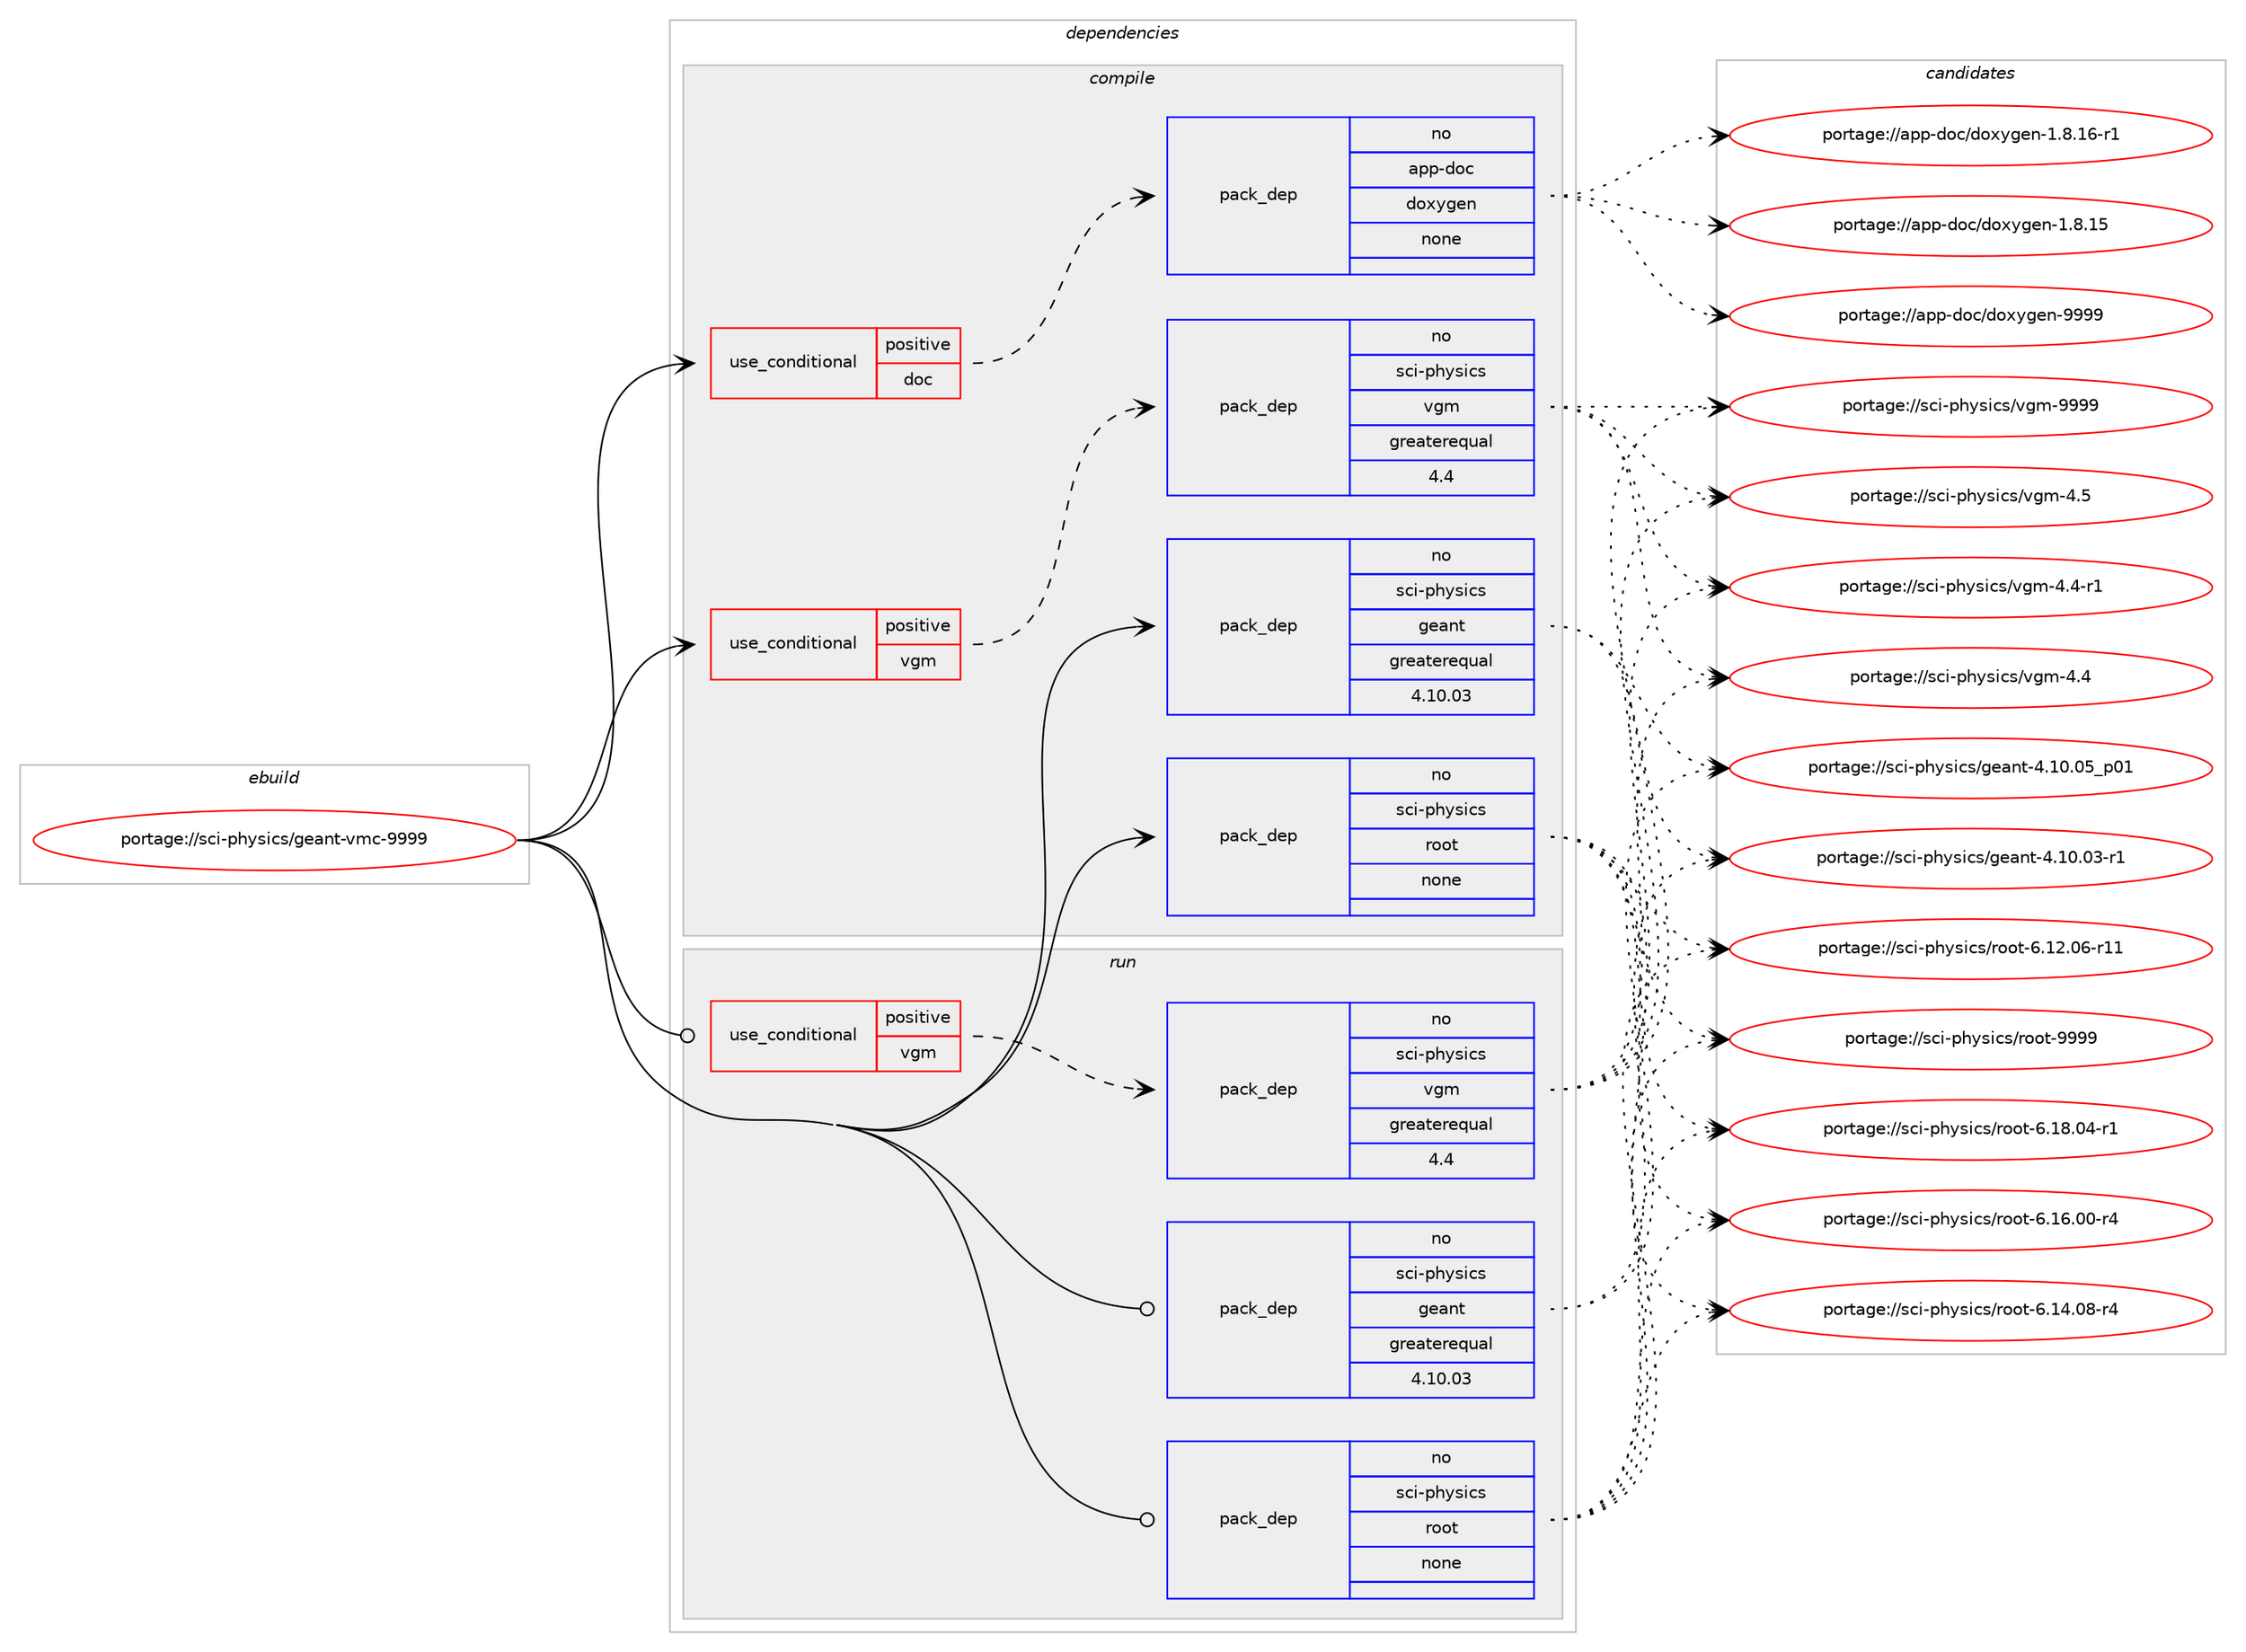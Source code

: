 digraph prolog {

# *************
# Graph options
# *************

newrank=true;
concentrate=true;
compound=true;
graph [rankdir=LR,fontname=Helvetica,fontsize=10,ranksep=1.5];#, ranksep=2.5, nodesep=0.2];
edge  [arrowhead=vee];
node  [fontname=Helvetica,fontsize=10];

# **********
# The ebuild
# **********

subgraph cluster_leftcol {
color=gray;
rank=same;
label=<<i>ebuild</i>>;
id [label="portage://sci-physics/geant-vmc-9999", color=red, width=4, href="../sci-physics/geant-vmc-9999.svg"];
}

# ****************
# The dependencies
# ****************

subgraph cluster_midcol {
color=gray;
label=<<i>dependencies</i>>;
subgraph cluster_compile {
fillcolor="#eeeeee";
style=filled;
label=<<i>compile</i>>;
subgraph cond16463 {
dependency83744 [label=<<TABLE BORDER="0" CELLBORDER="1" CELLSPACING="0" CELLPADDING="4"><TR><TD ROWSPAN="3" CELLPADDING="10">use_conditional</TD></TR><TR><TD>positive</TD></TR><TR><TD>doc</TD></TR></TABLE>>, shape=none, color=red];
subgraph pack65849 {
dependency83745 [label=<<TABLE BORDER="0" CELLBORDER="1" CELLSPACING="0" CELLPADDING="4" WIDTH="220"><TR><TD ROWSPAN="6" CELLPADDING="30">pack_dep</TD></TR><TR><TD WIDTH="110">no</TD></TR><TR><TD>app-doc</TD></TR><TR><TD>doxygen</TD></TR><TR><TD>none</TD></TR><TR><TD></TD></TR></TABLE>>, shape=none, color=blue];
}
dependency83744:e -> dependency83745:w [weight=20,style="dashed",arrowhead="vee"];
}
id:e -> dependency83744:w [weight=20,style="solid",arrowhead="vee"];
subgraph cond16464 {
dependency83746 [label=<<TABLE BORDER="0" CELLBORDER="1" CELLSPACING="0" CELLPADDING="4"><TR><TD ROWSPAN="3" CELLPADDING="10">use_conditional</TD></TR><TR><TD>positive</TD></TR><TR><TD>vgm</TD></TR></TABLE>>, shape=none, color=red];
subgraph pack65850 {
dependency83747 [label=<<TABLE BORDER="0" CELLBORDER="1" CELLSPACING="0" CELLPADDING="4" WIDTH="220"><TR><TD ROWSPAN="6" CELLPADDING="30">pack_dep</TD></TR><TR><TD WIDTH="110">no</TD></TR><TR><TD>sci-physics</TD></TR><TR><TD>vgm</TD></TR><TR><TD>greaterequal</TD></TR><TR><TD>4.4</TD></TR></TABLE>>, shape=none, color=blue];
}
dependency83746:e -> dependency83747:w [weight=20,style="dashed",arrowhead="vee"];
}
id:e -> dependency83746:w [weight=20,style="solid",arrowhead="vee"];
subgraph pack65851 {
dependency83748 [label=<<TABLE BORDER="0" CELLBORDER="1" CELLSPACING="0" CELLPADDING="4" WIDTH="220"><TR><TD ROWSPAN="6" CELLPADDING="30">pack_dep</TD></TR><TR><TD WIDTH="110">no</TD></TR><TR><TD>sci-physics</TD></TR><TR><TD>geant</TD></TR><TR><TD>greaterequal</TD></TR><TR><TD>4.10.03</TD></TR></TABLE>>, shape=none, color=blue];
}
id:e -> dependency83748:w [weight=20,style="solid",arrowhead="vee"];
subgraph pack65852 {
dependency83749 [label=<<TABLE BORDER="0" CELLBORDER="1" CELLSPACING="0" CELLPADDING="4" WIDTH="220"><TR><TD ROWSPAN="6" CELLPADDING="30">pack_dep</TD></TR><TR><TD WIDTH="110">no</TD></TR><TR><TD>sci-physics</TD></TR><TR><TD>root</TD></TR><TR><TD>none</TD></TR><TR><TD></TD></TR></TABLE>>, shape=none, color=blue];
}
id:e -> dependency83749:w [weight=20,style="solid",arrowhead="vee"];
}
subgraph cluster_compileandrun {
fillcolor="#eeeeee";
style=filled;
label=<<i>compile and run</i>>;
}
subgraph cluster_run {
fillcolor="#eeeeee";
style=filled;
label=<<i>run</i>>;
subgraph cond16465 {
dependency83750 [label=<<TABLE BORDER="0" CELLBORDER="1" CELLSPACING="0" CELLPADDING="4"><TR><TD ROWSPAN="3" CELLPADDING="10">use_conditional</TD></TR><TR><TD>positive</TD></TR><TR><TD>vgm</TD></TR></TABLE>>, shape=none, color=red];
subgraph pack65853 {
dependency83751 [label=<<TABLE BORDER="0" CELLBORDER="1" CELLSPACING="0" CELLPADDING="4" WIDTH="220"><TR><TD ROWSPAN="6" CELLPADDING="30">pack_dep</TD></TR><TR><TD WIDTH="110">no</TD></TR><TR><TD>sci-physics</TD></TR><TR><TD>vgm</TD></TR><TR><TD>greaterequal</TD></TR><TR><TD>4.4</TD></TR></TABLE>>, shape=none, color=blue];
}
dependency83750:e -> dependency83751:w [weight=20,style="dashed",arrowhead="vee"];
}
id:e -> dependency83750:w [weight=20,style="solid",arrowhead="odot"];
subgraph pack65854 {
dependency83752 [label=<<TABLE BORDER="0" CELLBORDER="1" CELLSPACING="0" CELLPADDING="4" WIDTH="220"><TR><TD ROWSPAN="6" CELLPADDING="30">pack_dep</TD></TR><TR><TD WIDTH="110">no</TD></TR><TR><TD>sci-physics</TD></TR><TR><TD>geant</TD></TR><TR><TD>greaterequal</TD></TR><TR><TD>4.10.03</TD></TR></TABLE>>, shape=none, color=blue];
}
id:e -> dependency83752:w [weight=20,style="solid",arrowhead="odot"];
subgraph pack65855 {
dependency83753 [label=<<TABLE BORDER="0" CELLBORDER="1" CELLSPACING="0" CELLPADDING="4" WIDTH="220"><TR><TD ROWSPAN="6" CELLPADDING="30">pack_dep</TD></TR><TR><TD WIDTH="110">no</TD></TR><TR><TD>sci-physics</TD></TR><TR><TD>root</TD></TR><TR><TD>none</TD></TR><TR><TD></TD></TR></TABLE>>, shape=none, color=blue];
}
id:e -> dependency83753:w [weight=20,style="solid",arrowhead="odot"];
}
}

# **************
# The candidates
# **************

subgraph cluster_choices {
rank=same;
color=gray;
label=<<i>candidates</i>>;

subgraph choice65849 {
color=black;
nodesep=1;
choice971121124510011199471001111201211031011104557575757 [label="portage://app-doc/doxygen-9999", color=red, width=4,href="../app-doc/doxygen-9999.svg"];
choice97112112451001119947100111120121103101110454946564649544511449 [label="portage://app-doc/doxygen-1.8.16-r1", color=red, width=4,href="../app-doc/doxygen-1.8.16-r1.svg"];
choice9711211245100111994710011112012110310111045494656464953 [label="portage://app-doc/doxygen-1.8.15", color=red, width=4,href="../app-doc/doxygen-1.8.15.svg"];
dependency83745:e -> choice971121124510011199471001111201211031011104557575757:w [style=dotted,weight="100"];
dependency83745:e -> choice97112112451001119947100111120121103101110454946564649544511449:w [style=dotted,weight="100"];
dependency83745:e -> choice9711211245100111994710011112012110310111045494656464953:w [style=dotted,weight="100"];
}
subgraph choice65850 {
color=black;
nodesep=1;
choice115991054511210412111510599115471181031094557575757 [label="portage://sci-physics/vgm-9999", color=red, width=4,href="../sci-physics/vgm-9999.svg"];
choice1159910545112104121115105991154711810310945524653 [label="portage://sci-physics/vgm-4.5", color=red, width=4,href="../sci-physics/vgm-4.5.svg"];
choice11599105451121041211151059911547118103109455246524511449 [label="portage://sci-physics/vgm-4.4-r1", color=red, width=4,href="../sci-physics/vgm-4.4-r1.svg"];
choice1159910545112104121115105991154711810310945524652 [label="portage://sci-physics/vgm-4.4", color=red, width=4,href="../sci-physics/vgm-4.4.svg"];
dependency83747:e -> choice115991054511210412111510599115471181031094557575757:w [style=dotted,weight="100"];
dependency83747:e -> choice1159910545112104121115105991154711810310945524653:w [style=dotted,weight="100"];
dependency83747:e -> choice11599105451121041211151059911547118103109455246524511449:w [style=dotted,weight="100"];
dependency83747:e -> choice1159910545112104121115105991154711810310945524652:w [style=dotted,weight="100"];
}
subgraph choice65851 {
color=black;
nodesep=1;
choice11599105451121041211151059911547103101971101164552464948464853951124849 [label="portage://sci-physics/geant-4.10.05_p01", color=red, width=4,href="../sci-physics/geant-4.10.05_p01.svg"];
choice115991054511210412111510599115471031019711011645524649484648514511449 [label="portage://sci-physics/geant-4.10.03-r1", color=red, width=4,href="../sci-physics/geant-4.10.03-r1.svg"];
dependency83748:e -> choice11599105451121041211151059911547103101971101164552464948464853951124849:w [style=dotted,weight="100"];
dependency83748:e -> choice115991054511210412111510599115471031019711011645524649484648514511449:w [style=dotted,weight="100"];
}
subgraph choice65852 {
color=black;
nodesep=1;
choice115991054511210412111510599115471141111111164557575757 [label="portage://sci-physics/root-9999", color=red, width=4,href="../sci-physics/root-9999.svg"];
choice1159910545112104121115105991154711411111111645544649564648524511449 [label="portage://sci-physics/root-6.18.04-r1", color=red, width=4,href="../sci-physics/root-6.18.04-r1.svg"];
choice1159910545112104121115105991154711411111111645544649544648484511452 [label="portage://sci-physics/root-6.16.00-r4", color=red, width=4,href="../sci-physics/root-6.16.00-r4.svg"];
choice1159910545112104121115105991154711411111111645544649524648564511452 [label="portage://sci-physics/root-6.14.08-r4", color=red, width=4,href="../sci-physics/root-6.14.08-r4.svg"];
choice115991054511210412111510599115471141111111164554464950464854451144949 [label="portage://sci-physics/root-6.12.06-r11", color=red, width=4,href="../sci-physics/root-6.12.06-r11.svg"];
dependency83749:e -> choice115991054511210412111510599115471141111111164557575757:w [style=dotted,weight="100"];
dependency83749:e -> choice1159910545112104121115105991154711411111111645544649564648524511449:w [style=dotted,weight="100"];
dependency83749:e -> choice1159910545112104121115105991154711411111111645544649544648484511452:w [style=dotted,weight="100"];
dependency83749:e -> choice1159910545112104121115105991154711411111111645544649524648564511452:w [style=dotted,weight="100"];
dependency83749:e -> choice115991054511210412111510599115471141111111164554464950464854451144949:w [style=dotted,weight="100"];
}
subgraph choice65853 {
color=black;
nodesep=1;
choice115991054511210412111510599115471181031094557575757 [label="portage://sci-physics/vgm-9999", color=red, width=4,href="../sci-physics/vgm-9999.svg"];
choice1159910545112104121115105991154711810310945524653 [label="portage://sci-physics/vgm-4.5", color=red, width=4,href="../sci-physics/vgm-4.5.svg"];
choice11599105451121041211151059911547118103109455246524511449 [label="portage://sci-physics/vgm-4.4-r1", color=red, width=4,href="../sci-physics/vgm-4.4-r1.svg"];
choice1159910545112104121115105991154711810310945524652 [label="portage://sci-physics/vgm-4.4", color=red, width=4,href="../sci-physics/vgm-4.4.svg"];
dependency83751:e -> choice115991054511210412111510599115471181031094557575757:w [style=dotted,weight="100"];
dependency83751:e -> choice1159910545112104121115105991154711810310945524653:w [style=dotted,weight="100"];
dependency83751:e -> choice11599105451121041211151059911547118103109455246524511449:w [style=dotted,weight="100"];
dependency83751:e -> choice1159910545112104121115105991154711810310945524652:w [style=dotted,weight="100"];
}
subgraph choice65854 {
color=black;
nodesep=1;
choice11599105451121041211151059911547103101971101164552464948464853951124849 [label="portage://sci-physics/geant-4.10.05_p01", color=red, width=4,href="../sci-physics/geant-4.10.05_p01.svg"];
choice115991054511210412111510599115471031019711011645524649484648514511449 [label="portage://sci-physics/geant-4.10.03-r1", color=red, width=4,href="../sci-physics/geant-4.10.03-r1.svg"];
dependency83752:e -> choice11599105451121041211151059911547103101971101164552464948464853951124849:w [style=dotted,weight="100"];
dependency83752:e -> choice115991054511210412111510599115471031019711011645524649484648514511449:w [style=dotted,weight="100"];
}
subgraph choice65855 {
color=black;
nodesep=1;
choice115991054511210412111510599115471141111111164557575757 [label="portage://sci-physics/root-9999", color=red, width=4,href="../sci-physics/root-9999.svg"];
choice1159910545112104121115105991154711411111111645544649564648524511449 [label="portage://sci-physics/root-6.18.04-r1", color=red, width=4,href="../sci-physics/root-6.18.04-r1.svg"];
choice1159910545112104121115105991154711411111111645544649544648484511452 [label="portage://sci-physics/root-6.16.00-r4", color=red, width=4,href="../sci-physics/root-6.16.00-r4.svg"];
choice1159910545112104121115105991154711411111111645544649524648564511452 [label="portage://sci-physics/root-6.14.08-r4", color=red, width=4,href="../sci-physics/root-6.14.08-r4.svg"];
choice115991054511210412111510599115471141111111164554464950464854451144949 [label="portage://sci-physics/root-6.12.06-r11", color=red, width=4,href="../sci-physics/root-6.12.06-r11.svg"];
dependency83753:e -> choice115991054511210412111510599115471141111111164557575757:w [style=dotted,weight="100"];
dependency83753:e -> choice1159910545112104121115105991154711411111111645544649564648524511449:w [style=dotted,weight="100"];
dependency83753:e -> choice1159910545112104121115105991154711411111111645544649544648484511452:w [style=dotted,weight="100"];
dependency83753:e -> choice1159910545112104121115105991154711411111111645544649524648564511452:w [style=dotted,weight="100"];
dependency83753:e -> choice115991054511210412111510599115471141111111164554464950464854451144949:w [style=dotted,weight="100"];
}
}

}
